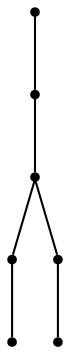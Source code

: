 graph {
  node [shape=point,comment="{\"directed\":false,\"doi\":\"10.1007/3-540-45848-4_1\",\"figure\":\"2 (1)\"}"]

  v0 [pos="1334.333324432373,1275.2916608537948"]
  v1 [pos="1334.333324432373,1204.4166201636906"]
  v2 [pos="1263.458283742269,1275.2916608537948"]
  v3 [pos="1263.458283742269,1204.4166201636906"]
  v4 [pos="1263.458283742269,1346.166447230748"]
  v5 [pos="1192.5832430521648,1204.4166201636906"]
  v6 [pos="1192.5832430521648,1275.2916608537948"]

  v0 -- v1 [id="-1",pos="1334.333324432373,1275.2916608537948 1334.333324432373,1204.4166201636906 1334.333324432373,1204.4166201636906 1334.333324432373,1204.4166201636906"]
  v6 -- v4 [id="-2",pos="1192.5832430521648,1275.2916608537948 1263.458283742269,1346.166447230748 1263.458283742269,1346.166447230748 1263.458283742269,1346.166447230748"]
  v5 -- v6 [id="-3",pos="1192.5832430521648,1204.4166201636906 1192.5832430521648,1275.2916608537948 1192.5832430521648,1275.2916608537948 1192.5832430521648,1275.2916608537948"]
  v4 -- v0 [id="-4",pos="1263.458283742269,1346.166447230748 1334.333324432373,1275.2916608537948 1334.333324432373,1275.2916608537948 1334.333324432373,1275.2916608537948"]
  v4 -- v2 [id="-5",pos="1263.458283742269,1346.166447230748 1263.458283742269,1275.2916608537948 1263.458283742269,1275.2916608537948 1263.458283742269,1275.2916608537948"]
  v2 -- v3 [id="-6",pos="1263.458283742269,1275.2916608537948 1263.458283742269,1204.4166201636906 1263.458283742269,1204.4166201636906 1263.458283742269,1204.4166201636906"]
}